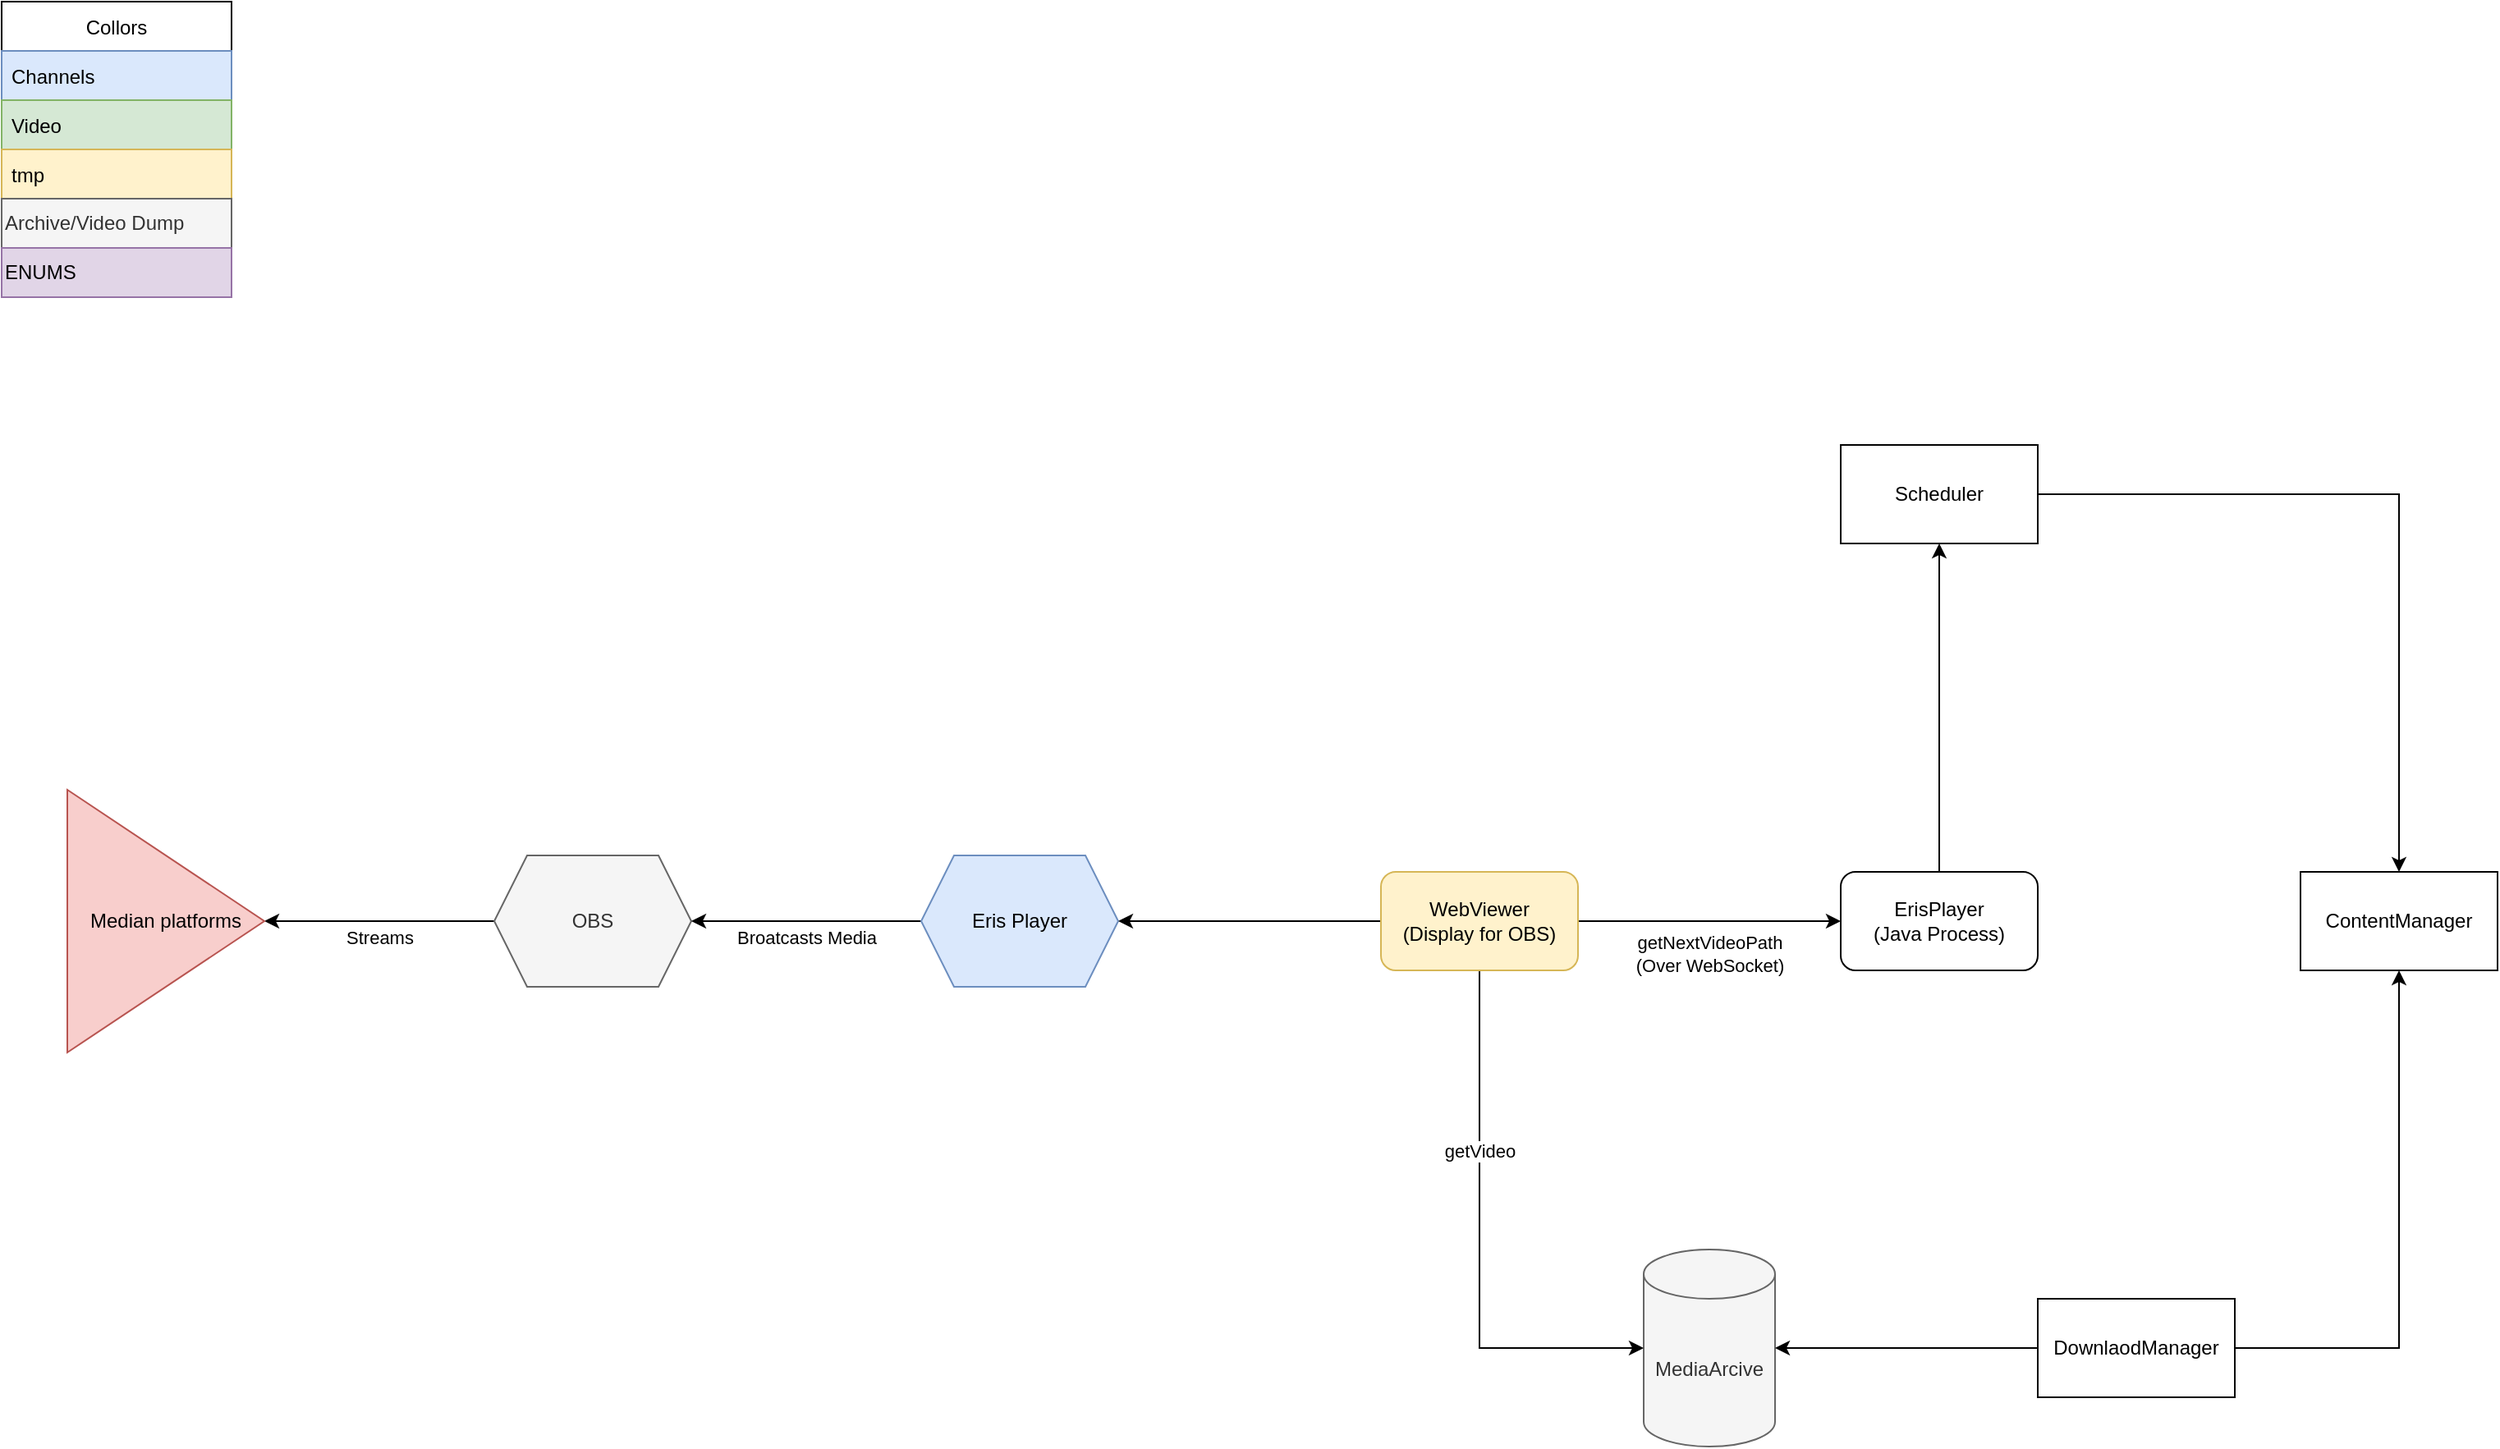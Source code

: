 <mxfile version="20.3.0" type="device" pages="4"><diagram id="L34mK2RONVM2VDiZSt5P" name="Overview"><mxGraphModel dx="891" dy="1021" grid="1" gridSize="10" guides="1" tooltips="1" connect="1" arrows="1" fold="1" page="1" pageScale="1" pageWidth="827" pageHeight="1169" math="0" shadow="0"><root><mxCell id="0"/><mxCell id="1" parent="0"/><mxCell id="_OEgGn-6Jv3ok36st7gN-50" value="Streams" style="edgeStyle=orthogonalEdgeStyle;rounded=0;orthogonalLoop=1;jettySize=auto;html=1;" parent="1" source="_OEgGn-6Jv3ok36st7gN-51" target="_OEgGn-6Jv3ok36st7gN-52" edge="1"><mxGeometry y="10" relative="1" as="geometry"><mxPoint as="offset"/></mxGeometry></mxCell><mxCell id="_OEgGn-6Jv3ok36st7gN-51" value="OBS" style="shape=hexagon;perimeter=hexagonPerimeter2;whiteSpace=wrap;html=1;fixedSize=1;fillColor=#f5f5f5;fontColor=#333333;strokeColor=#666666;" parent="1" vertex="1"><mxGeometry x="1180" y="560" width="120" height="80" as="geometry"/></mxCell><mxCell id="_OEgGn-6Jv3ok36st7gN-52" value="Median platforms" style="triangle;whiteSpace=wrap;html=1;fillColor=#f8cecc;strokeColor=#b85450;" parent="1" vertex="1"><mxGeometry x="920" y="520" width="120" height="160" as="geometry"/></mxCell><mxCell id="_OEgGn-6Jv3ok36st7gN-53" value="Broatcasts Media" style="edgeStyle=orthogonalEdgeStyle;rounded=0;orthogonalLoop=1;jettySize=auto;html=1;entryX=1;entryY=0.5;entryDx=0;entryDy=0;" parent="1" source="_OEgGn-6Jv3ok36st7gN-54" target="_OEgGn-6Jv3ok36st7gN-51" edge="1"><mxGeometry y="10" relative="1" as="geometry"><mxPoint as="offset"/></mxGeometry></mxCell><mxCell id="_OEgGn-6Jv3ok36st7gN-54" value="Eris Player" style="shape=hexagon;perimeter=hexagonPerimeter2;whiteSpace=wrap;html=1;fixedSize=1;fillColor=#dae8fc;strokeColor=#6c8ebf;" parent="1" vertex="1"><mxGeometry x="1440" y="560" width="120" height="80" as="geometry"/></mxCell><mxCell id="_OEgGn-6Jv3ok36st7gN-56" value="MediaArcive&lt;br&gt;" style="shape=cylinder3;whiteSpace=wrap;html=1;boundedLbl=1;backgroundOutline=1;size=15;fillColor=#f5f5f5;fontColor=#333333;strokeColor=#666666;" parent="1" vertex="1"><mxGeometry x="1880" y="800" width="80" height="120" as="geometry"/></mxCell><mxCell id="SpppoqJgb2ciMyXP4dwF-7" style="edgeStyle=orthogonalEdgeStyle;rounded=0;orthogonalLoop=1;jettySize=auto;html=1;entryX=1;entryY=0.5;entryDx=0;entryDy=0;entryPerimeter=0;" parent="1" source="_OEgGn-6Jv3ok36st7gN-63" target="_OEgGn-6Jv3ok36st7gN-56" edge="1"><mxGeometry relative="1" as="geometry"/></mxCell><mxCell id="SpppoqJgb2ciMyXP4dwF-14" style="edgeStyle=orthogonalEdgeStyle;rounded=0;orthogonalLoop=1;jettySize=auto;html=1;entryX=0.5;entryY=1;entryDx=0;entryDy=0;" parent="1" source="_OEgGn-6Jv3ok36st7gN-63" target="SpppoqJgb2ciMyXP4dwF-11" edge="1"><mxGeometry relative="1" as="geometry"/></mxCell><mxCell id="_OEgGn-6Jv3ok36st7gN-63" value="DownlaodManager" style="rounded=0;whiteSpace=wrap;html=1;" parent="1" vertex="1"><mxGeometry x="2120" y="830" width="120" height="60" as="geometry"/></mxCell><mxCell id="SpppoqJgb2ciMyXP4dwF-2" style="edgeStyle=orthogonalEdgeStyle;rounded=0;orthogonalLoop=1;jettySize=auto;html=1;entryX=1;entryY=0.5;entryDx=0;entryDy=0;" parent="1" source="SpppoqJgb2ciMyXP4dwF-1" target="_OEgGn-6Jv3ok36st7gN-54" edge="1"><mxGeometry relative="1" as="geometry"/></mxCell><mxCell id="SpppoqJgb2ciMyXP4dwF-5" value="getNextVideoPath&lt;br&gt;(Over WebSocket)" style="edgeStyle=orthogonalEdgeStyle;rounded=0;orthogonalLoop=1;jettySize=auto;html=1;entryX=0;entryY=0.5;entryDx=0;entryDy=0;" parent="1" source="SpppoqJgb2ciMyXP4dwF-1" target="SpppoqJgb2ciMyXP4dwF-4" edge="1"><mxGeometry y="-20" relative="1" as="geometry"><mxPoint as="offset"/></mxGeometry></mxCell><mxCell id="SpppoqJgb2ciMyXP4dwF-6" value="getVideo" style="edgeStyle=orthogonalEdgeStyle;rounded=0;orthogonalLoop=1;jettySize=auto;html=1;entryX=0;entryY=0.5;entryDx=0;entryDy=0;entryPerimeter=0;exitX=0.5;exitY=1;exitDx=0;exitDy=0;" parent="1" source="SpppoqJgb2ciMyXP4dwF-1" target="_OEgGn-6Jv3ok36st7gN-56" edge="1"><mxGeometry x="-0.333" relative="1" as="geometry"><mxPoint as="offset"/></mxGeometry></mxCell><mxCell id="SpppoqJgb2ciMyXP4dwF-1" value="WebViewer&lt;br&gt;(Display for OBS)" style="rounded=1;whiteSpace=wrap;html=1;fillColor=#fff2cc;strokeColor=#d6b656;" parent="1" vertex="1"><mxGeometry x="1720" y="570" width="120" height="60" as="geometry"/></mxCell><mxCell id="SpppoqJgb2ciMyXP4dwF-10" style="edgeStyle=orthogonalEdgeStyle;rounded=0;orthogonalLoop=1;jettySize=auto;html=1;entryX=0.5;entryY=1;entryDx=0;entryDy=0;" parent="1" source="SpppoqJgb2ciMyXP4dwF-4" target="SpppoqJgb2ciMyXP4dwF-8" edge="1"><mxGeometry relative="1" as="geometry"/></mxCell><mxCell id="SpppoqJgb2ciMyXP4dwF-4" value="ErisPlayer&lt;br&gt;(Java Process)" style="rounded=1;whiteSpace=wrap;html=1;" parent="1" vertex="1"><mxGeometry x="2000" y="570" width="120" height="60" as="geometry"/></mxCell><mxCell id="SpppoqJgb2ciMyXP4dwF-12" style="edgeStyle=orthogonalEdgeStyle;rounded=0;orthogonalLoop=1;jettySize=auto;html=1;entryX=0.5;entryY=0;entryDx=0;entryDy=0;" parent="1" source="SpppoqJgb2ciMyXP4dwF-8" target="SpppoqJgb2ciMyXP4dwF-11" edge="1"><mxGeometry relative="1" as="geometry"/></mxCell><mxCell id="SpppoqJgb2ciMyXP4dwF-8" value="Scheduler" style="rounded=0;whiteSpace=wrap;html=1;" parent="1" vertex="1"><mxGeometry x="2000" y="310" width="120" height="60" as="geometry"/></mxCell><mxCell id="SpppoqJgb2ciMyXP4dwF-11" value="ContentManager" style="rounded=0;whiteSpace=wrap;html=1;" parent="1" vertex="1"><mxGeometry x="2280" y="570" width="120" height="60" as="geometry"/></mxCell><mxCell id="B81mAE7S6tbrA--zM0tB-1" value="Collors" style="swimlane;fontStyle=0;childLayout=stackLayout;horizontal=1;startSize=30;horizontalStack=0;resizeParent=1;resizeParentMax=0;resizeLast=0;collapsible=1;marginBottom=0;" vertex="1" parent="1"><mxGeometry x="880" y="40" width="140" height="180" as="geometry"/></mxCell><mxCell id="B81mAE7S6tbrA--zM0tB-2" value="Channels" style="text;strokeColor=#6c8ebf;fillColor=#dae8fc;align=left;verticalAlign=middle;spacingLeft=4;spacingRight=4;overflow=hidden;points=[[0,0.5],[1,0.5]];portConstraint=eastwest;rotatable=0;" vertex="1" parent="B81mAE7S6tbrA--zM0tB-1"><mxGeometry y="30" width="140" height="30" as="geometry"/></mxCell><mxCell id="B81mAE7S6tbrA--zM0tB-3" value="Video" style="text;strokeColor=#82b366;fillColor=#d5e8d4;align=left;verticalAlign=middle;spacingLeft=4;spacingRight=4;overflow=hidden;points=[[0,0.5],[1,0.5]];portConstraint=eastwest;rotatable=0;" vertex="1" parent="B81mAE7S6tbrA--zM0tB-1"><mxGeometry y="60" width="140" height="30" as="geometry"/></mxCell><mxCell id="B81mAE7S6tbrA--zM0tB-4" value="tmp" style="text;strokeColor=#d6b656;fillColor=#fff2cc;align=left;verticalAlign=middle;spacingLeft=4;spacingRight=4;overflow=hidden;points=[[0,0.5],[1,0.5]];portConstraint=eastwest;rotatable=0;" vertex="1" parent="B81mAE7S6tbrA--zM0tB-1"><mxGeometry y="90" width="140" height="30" as="geometry"/></mxCell><mxCell id="B81mAE7S6tbrA--zM0tB-5" value="Archive/Video Dump" style="text;html=1;strokeColor=#666666;fillColor=#f5f5f5;align=left;verticalAlign=middle;whiteSpace=wrap;rounded=0;fontColor=#333333;" vertex="1" parent="B81mAE7S6tbrA--zM0tB-1"><mxGeometry y="120" width="140" height="30" as="geometry"/></mxCell><mxCell id="B81mAE7S6tbrA--zM0tB-6" value="ENUMS" style="text;html=1;strokeColor=#9673a6;fillColor=#e1d5e7;align=left;verticalAlign=middle;whiteSpace=wrap;rounded=0;" vertex="1" parent="B81mAE7S6tbrA--zM0tB-1"><mxGeometry y="150" width="140" height="30" as="geometry"/></mxCell></root></mxGraphModel></diagram><diagram id="unge8YBGprxxNXrkMIBS" name="Webpage"><mxGraphModel dx="2062" dy="1225" grid="1" gridSize="10" guides="1" tooltips="1" connect="1" arrows="1" fold="1" page="1" pageScale="1" pageWidth="827" pageHeight="1169" math="0" shadow="0"><root><mxCell id="0"/><mxCell id="1" parent="0"/><mxCell id="Py_FF3-HFaCNj6iU-FYN-7" style="edgeStyle=orthogonalEdgeStyle;rounded=0;orthogonalLoop=1;jettySize=auto;html=1;entryX=0.5;entryY=1;entryDx=0;entryDy=0;" parent="1" source="Py_FF3-HFaCNj6iU-FYN-1" target="Py_FF3-HFaCNj6iU-FYN-2" edge="1"><mxGeometry relative="1" as="geometry"/></mxCell><mxCell id="Py_FF3-HFaCNj6iU-FYN-1" value="HTML/VIEW" style="rounded=1;whiteSpace=wrap;html=1;" parent="1" vertex="1"><mxGeometry x="120" y="550" width="120" height="60" as="geometry"/></mxCell><mxCell id="Py_FF3-HFaCNj6iU-FYN-8" style="edgeStyle=orthogonalEdgeStyle;rounded=0;orthogonalLoop=1;jettySize=auto;html=1;" parent="1" source="Py_FF3-HFaCNj6iU-FYN-2" target="Py_FF3-HFaCNj6iU-FYN-4" edge="1"><mxGeometry relative="1" as="geometry"/></mxCell><mxCell id="Py_FF3-HFaCNj6iU-FYN-2" value="WebSocket" style="rounded=0;whiteSpace=wrap;html=1;" parent="1" vertex="1"><mxGeometry x="480" y="390" width="120" height="60" as="geometry"/></mxCell><mxCell id="Py_FF3-HFaCNj6iU-FYN-4" value="" style="ellipse;shape=cloud;whiteSpace=wrap;html=1;" parent="1" vertex="1"><mxGeometry x="480" y="240" width="120" height="80" as="geometry"/></mxCell><mxCell id="Py_FF3-HFaCNj6iU-FYN-6" value="LiveStream?" style="rounded=0;whiteSpace=wrap;html=1;" parent="1" vertex="1"><mxGeometry x="480" y="750" width="120" height="60" as="geometry"/></mxCell></root></mxGraphModel></diagram><diagram id="kPl13kCxxOpzF5y1mN5z" name="Java"><mxGraphModel dx="2062" dy="1225" grid="1" gridSize="10" guides="1" tooltips="1" connect="1" arrows="1" fold="1" page="1" pageScale="1" pageWidth="827" pageHeight="1169" math="0" shadow="0"><root><mxCell id="0"/><mxCell id="1" parent="0"/><mxCell id="AJwW076iSD0C_XbwkOTs-31" style="edgeStyle=orthogonalEdgeStyle;rounded=0;orthogonalLoop=1;jettySize=auto;html=1;" parent="1" source="AJwW076iSD0C_XbwkOTs-1" target="AJwW076iSD0C_XbwkOTs-2" edge="1"><mxGeometry relative="1" as="geometry"/></mxCell><mxCell id="AJwW076iSD0C_XbwkOTs-1" value="DownlaodManager" style="rounded=1;whiteSpace=wrap;html=1;" parent="1" vertex="1"><mxGeometry x="1460" y="470" width="120" height="60" as="geometry"/></mxCell><mxCell id="AJwW076iSD0C_XbwkOTs-35" style="edgeStyle=orthogonalEdgeStyle;rounded=0;orthogonalLoop=1;jettySize=auto;html=1;" parent="1" source="AJwW076iSD0C_XbwkOTs-2" target="AJwW076iSD0C_XbwkOTs-34" edge="1"><mxGeometry relative="1" as="geometry"/></mxCell><mxCell id="AJwW076iSD0C_XbwkOTs-2" value="&lt;br&gt;downLoadNewVideos&lt;br&gt;(Channel)" style="ellipse;whiteSpace=wrap;html=1;" parent="1" vertex="1"><mxGeometry x="1440" y="597" width="160" height="60" as="geometry"/></mxCell><mxCell id="AJwW076iSD0C_XbwkOTs-15" style="edgeStyle=orthogonalEdgeStyle;rounded=0;orthogonalLoop=1;jettySize=auto;html=1;entryX=0;entryY=0.5;entryDx=0;entryDy=0;" parent="1" source="AJwW076iSD0C_XbwkOTs-6" target="AJwW076iSD0C_XbwkOTs-12" edge="1"><mxGeometry relative="1" as="geometry"/></mxCell><mxCell id="AJwW076iSD0C_XbwkOTs-16" style="edgeStyle=orthogonalEdgeStyle;rounded=0;orthogonalLoop=1;jettySize=auto;html=1;entryX=0;entryY=0.5;entryDx=0;entryDy=0;" parent="1" source="AJwW076iSD0C_XbwkOTs-6" target="AJwW076iSD0C_XbwkOTs-13" edge="1"><mxGeometry relative="1" as="geometry"/></mxCell><mxCell id="AJwW076iSD0C_XbwkOTs-17" style="edgeStyle=orthogonalEdgeStyle;rounded=0;orthogonalLoop=1;jettySize=auto;html=1;entryX=0;entryY=0.5;entryDx=0;entryDy=0;" parent="1" source="AJwW076iSD0C_XbwkOTs-6" target="AJwW076iSD0C_XbwkOTs-14" edge="1"><mxGeometry relative="1" as="geometry"/></mxCell><mxCell id="AJwW076iSD0C_XbwkOTs-19" style="edgeStyle=orthogonalEdgeStyle;rounded=0;orthogonalLoop=1;jettySize=auto;html=1;entryX=0;entryY=0.5;entryDx=0;entryDy=0;" parent="1" source="AJwW076iSD0C_XbwkOTs-6" target="AJwW076iSD0C_XbwkOTs-18" edge="1"><mxGeometry relative="1" as="geometry"/></mxCell><mxCell id="AJwW076iSD0C_XbwkOTs-23" style="edgeStyle=orthogonalEdgeStyle;rounded=0;orthogonalLoop=1;jettySize=auto;html=1;startArrow=none;" parent="1" source="AJwW076iSD0C_XbwkOTs-18" target="AJwW076iSD0C_XbwkOTs-20" edge="1"><mxGeometry relative="1" as="geometry"/></mxCell><mxCell id="AJwW076iSD0C_XbwkOTs-25" style="edgeStyle=orthogonalEdgeStyle;rounded=0;orthogonalLoop=1;jettySize=auto;html=1;entryX=0;entryY=0.5;entryDx=0;entryDy=0;" parent="1" source="AJwW076iSD0C_XbwkOTs-6" target="AJwW076iSD0C_XbwkOTs-24" edge="1"><mxGeometry relative="1" as="geometry"/></mxCell><mxCell id="AJwW076iSD0C_XbwkOTs-27" style="edgeStyle=orthogonalEdgeStyle;rounded=0;orthogonalLoop=1;jettySize=auto;html=1;entryX=0;entryY=0.5;entryDx=0;entryDy=0;" parent="1" source="AJwW076iSD0C_XbwkOTs-6" target="AJwW076iSD0C_XbwkOTs-26" edge="1"><mxGeometry relative="1" as="geometry"/></mxCell><mxCell id="AJwW076iSD0C_XbwkOTs-28" style="edgeStyle=orthogonalEdgeStyle;rounded=0;orthogonalLoop=1;jettySize=auto;html=1;entryX=1;entryY=0.5;entryDx=0;entryDy=0;exitX=1;exitY=0.5;exitDx=0;exitDy=0;" parent="1" source="AJwW076iSD0C_XbwkOTs-6" target="AJwW076iSD0C_XbwkOTs-7" edge="1"><mxGeometry relative="1" as="geometry"/></mxCell><mxCell id="AJwW076iSD0C_XbwkOTs-29" style="edgeStyle=orthogonalEdgeStyle;rounded=0;orthogonalLoop=1;jettySize=auto;html=1;entryX=1;entryY=0.5;entryDx=0;entryDy=0;exitX=1;exitY=0.5;exitDx=0;exitDy=0;" parent="1" source="AJwW076iSD0C_XbwkOTs-6" target="AJwW076iSD0C_XbwkOTs-9" edge="1"><mxGeometry relative="1" as="geometry"/></mxCell><mxCell id="AJwW076iSD0C_XbwkOTs-6" value="ContentManager" style="rounded=1;whiteSpace=wrap;html=1;" parent="1" vertex="1"><mxGeometry x="920" y="555" width="120" height="60" as="geometry"/></mxCell><mxCell id="AJwW076iSD0C_XbwkOTs-7" value="loadContent" style="ellipse;whiteSpace=wrap;html=1;" parent="1" vertex="1"><mxGeometry x="900" y="670" width="160" height="60" as="geometry"/></mxCell><mxCell id="AJwW076iSD0C_XbwkOTs-9" value="SaveContent" style="ellipse;whiteSpace=wrap;html=1;" parent="1" vertex="1"><mxGeometry x="900" y="750" width="160" height="60" as="geometry"/></mxCell><mxCell id="AJwW076iSD0C_XbwkOTs-12" value="add/edit/remove&lt;br&gt;Channel" style="ellipse;whiteSpace=wrap;html=1;" parent="1" vertex="1"><mxGeometry x="1200" y="310" width="160" height="60" as="geometry"/></mxCell><mxCell id="AJwW076iSD0C_XbwkOTs-13" value="add/edit/remove&lt;br&gt;Video" style="ellipse;whiteSpace=wrap;html=1;fillColor=#d5e8d4;strokeColor=#82b366;" parent="1" vertex="1"><mxGeometry x="1200" y="397" width="160" height="60" as="geometry"/></mxCell><mxCell id="AJwW076iSD0C_XbwkOTs-14" value="getLastUnpublishedVideo" style="ellipse;whiteSpace=wrap;html=1;fillColor=#d5e8d4;strokeColor=#82b366;" parent="1" vertex="1"><mxGeometry x="1200" y="477" width="160" height="60" as="geometry"/></mxCell><mxCell id="AJwW076iSD0C_XbwkOTs-21" style="edgeStyle=orthogonalEdgeStyle;rounded=0;orthogonalLoop=1;jettySize=auto;html=1;" parent="1" source="AJwW076iSD0C_XbwkOTs-18" target="AJwW076iSD0C_XbwkOTs-20" edge="1"><mxGeometry relative="1" as="geometry"/></mxCell><mxCell id="AJwW076iSD0C_XbwkOTs-22" style="edgeStyle=orthogonalEdgeStyle;rounded=0;orthogonalLoop=1;jettySize=auto;html=1;entryX=0;entryY=0.5;entryDx=0;entryDy=0;" parent="1" source="AJwW076iSD0C_XbwkOTs-20" target="AJwW076iSD0C_XbwkOTs-2" edge="1"><mxGeometry relative="1" as="geometry"/></mxCell><mxCell id="AJwW076iSD0C_XbwkOTs-20" value="updateChannel" style="ellipse;whiteSpace=wrap;html=1;fillColor=#dae8fc;strokeColor=#6c8ebf;" parent="1" vertex="1"><mxGeometry x="1200" y="637" width="160" height="60" as="geometry"/></mxCell><mxCell id="AJwW076iSD0C_XbwkOTs-36" style="edgeStyle=orthogonalEdgeStyle;rounded=0;orthogonalLoop=1;jettySize=auto;html=1;" parent="1" source="AJwW076iSD0C_XbwkOTs-24" target="AJwW076iSD0C_XbwkOTs-34" edge="1"><mxGeometry relative="1" as="geometry"/></mxCell><mxCell id="AJwW076iSD0C_XbwkOTs-38" style="edgeStyle=orthogonalEdgeStyle;rounded=0;orthogonalLoop=1;jettySize=auto;html=1;entryX=0.5;entryY=0;entryDx=0;entryDy=0;entryPerimeter=0;" parent="1" source="AJwW076iSD0C_XbwkOTs-24" target="AJwW076iSD0C_XbwkOTs-37" edge="1"><mxGeometry relative="1" as="geometry"/></mxCell><mxCell id="AJwW076iSD0C_XbwkOTs-24" value="processVideos" style="ellipse;whiteSpace=wrap;html=1;fillColor=#d5e8d4;strokeColor=#82b366;" parent="1" vertex="1"><mxGeometry x="1200" y="717" width="160" height="60" as="geometry"/></mxCell><mxCell id="AJwW076iSD0C_XbwkOTs-26" value="list&lt;br&gt;Channels/Videos/Content" style="ellipse;whiteSpace=wrap;html=1;" parent="1" vertex="1"><mxGeometry x="1200" y="792" width="160" height="60" as="geometry"/></mxCell><mxCell id="AJwW076iSD0C_XbwkOTs-41" style="edgeStyle=orthogonalEdgeStyle;rounded=0;orthogonalLoop=1;jettySize=auto;html=1;entryX=0.5;entryY=0;entryDx=0;entryDy=0;" parent="1" source="AJwW076iSD0C_XbwkOTs-32" target="AJwW076iSD0C_XbwkOTs-6" edge="1"><mxGeometry relative="1" as="geometry"/></mxCell><mxCell id="AJwW076iSD0C_XbwkOTs-32" value="Scheduler" style="rounded=1;whiteSpace=wrap;html=1;" parent="1" vertex="1"><mxGeometry x="600" y="270" width="120" height="60" as="geometry"/></mxCell><mxCell id="AJwW076iSD0C_XbwkOTs-18" value="updateChannels" style="ellipse;whiteSpace=wrap;html=1;fillColor=#dae8fc;strokeColor=#6c8ebf;" parent="1" vertex="1"><mxGeometry x="1200" y="555" width="160" height="60" as="geometry"/></mxCell><mxCell id="AJwW076iSD0C_XbwkOTs-33" value="" style="edgeStyle=orthogonalEdgeStyle;rounded=0;orthogonalLoop=1;jettySize=auto;html=1;endArrow=none;" parent="1" source="AJwW076iSD0C_XbwkOTs-6" target="AJwW076iSD0C_XbwkOTs-18" edge="1"><mxGeometry relative="1" as="geometry"><mxPoint x="1040" y="585.0" as="sourcePoint"/><mxPoint x="1290.0" y="637" as="targetPoint"/></mxGeometry></mxCell><mxCell id="AJwW076iSD0C_XbwkOTs-34" value="tmp" style="shape=cylinder3;whiteSpace=wrap;html=1;boundedLbl=1;backgroundOutline=1;size=15;fillColor=#fff2cc;strokeColor=#d6b656;" parent="1" vertex="1"><mxGeometry x="1490" y="707" width="60" height="80" as="geometry"/></mxCell><mxCell id="AJwW076iSD0C_XbwkOTs-37" value="Archive" style="shape=cylinder3;whiteSpace=wrap;html=1;boundedLbl=1;backgroundOutline=1;size=15;fillColor=#f5f5f5;fontColor=#333333;strokeColor=#666666;" parent="1" vertex="1"><mxGeometry x="1400" y="870" width="80" height="100" as="geometry"/></mxCell><mxCell id="AJwW076iSD0C_XbwkOTs-43" value="updateContent()" style="edgeStyle=orthogonalEdgeStyle;rounded=0;orthogonalLoop=1;jettySize=auto;html=1;entryX=0;entryY=0.5;entryDx=0;entryDy=0;" parent="1" source="AJwW076iSD0C_XbwkOTs-39" target="AJwW076iSD0C_XbwkOTs-6" edge="1"><mxGeometry relative="1" as="geometry"/></mxCell><mxCell id="AJwW076iSD0C_XbwkOTs-45" value="start()" style="edgeStyle=orthogonalEdgeStyle;rounded=0;orthogonalLoop=1;jettySize=auto;html=1;" parent="1" source="AJwW076iSD0C_XbwkOTs-39" target="AJwW076iSD0C_XbwkOTs-40" edge="1"><mxGeometry relative="1" as="geometry"/></mxCell><mxCell id="AJwW076iSD0C_XbwkOTs-39" value="ErisPlayer" style="rounded=1;whiteSpace=wrap;html=1;" parent="1" vertex="1"><mxGeometry x="380" y="555" width="120" height="60" as="geometry"/></mxCell><mxCell id="AJwW076iSD0C_XbwkOTs-44" value="getContent()" style="edgeStyle=orthogonalEdgeStyle;rounded=0;orthogonalLoop=1;jettySize=auto;html=1;entryX=0;entryY=0.5;entryDx=0;entryDy=0;" parent="1" source="AJwW076iSD0C_XbwkOTs-40" target="AJwW076iSD0C_XbwkOTs-32" edge="1"><mxGeometry relative="1" as="geometry"/></mxCell><mxCell id="7j50DDU_qpYhxuRcdnI2-2" style="edgeStyle=orthogonalEdgeStyle;rounded=0;orthogonalLoop=1;jettySize=auto;html=1;" parent="1" source="AJwW076iSD0C_XbwkOTs-40" target="7j50DDU_qpYhxuRcdnI2-1" edge="1"><mxGeometry relative="1" as="geometry"/></mxCell><mxCell id="AJwW076iSD0C_XbwkOTs-40" value="SocketServer" style="rounded=1;whiteSpace=wrap;html=1;" parent="1" vertex="1"><mxGeometry x="120" y="270" width="120" height="60" as="geometry"/></mxCell><mxCell id="AJwW076iSD0C_XbwkOTs-47" style="edgeStyle=orthogonalEdgeStyle;rounded=0;orthogonalLoop=1;jettySize=auto;html=1;entryX=0.5;entryY=1;entryDx=0;entryDy=0;" parent="1" source="AJwW076iSD0C_XbwkOTs-46" target="AJwW076iSD0C_XbwkOTs-6" edge="1"><mxGeometry relative="1" as="geometry"><Array as="points"><mxPoint x="700" y="822"/><mxPoint x="700" y="640"/><mxPoint x="980" y="640"/></Array></mxGeometry></mxCell><mxCell id="AJwW076iSD0C_XbwkOTs-46" value="ErisDataEditor" style="rounded=1;whiteSpace=wrap;html=1;" parent="1" vertex="1"><mxGeometry x="380" y="792" width="120" height="60" as="geometry"/></mxCell><mxCell id="7j50DDU_qpYhxuRcdnI2-1" value="" style="ellipse;shape=cloud;whiteSpace=wrap;html=1;" parent="1" vertex="1"><mxGeometry x="120" y="80" width="120" height="80" as="geometry"/></mxCell></root></mxGraphModel></diagram><diagram id="a1-L1AXEZH_Xbkikp7Pc" name="Data"><mxGraphModel dx="1718" dy="1021" grid="1" gridSize="10" guides="1" tooltips="1" connect="1" arrows="1" fold="1" page="1" pageScale="1" pageWidth="827" pageHeight="1169" math="0" shadow="0"><root><mxCell id="0"/><mxCell id="1" parent="0"/><mxCell id="Id-9RZnKBHjdzUYNHHSe-33" value="&lt;div style=&quot;&quot;&gt;&lt;span style=&quot;background-color: initial;&quot;&gt;Java-Data&lt;/span&gt;&lt;/div&gt;" style="rounded=0;whiteSpace=wrap;html=1;align=left;verticalAlign=top;fillColor=none;" vertex="1" parent="1"><mxGeometry x="40" y="40" width="760" height="720" as="geometry"/></mxCell><mxCell id="Id-9RZnKBHjdzUYNHHSe-4" style="edgeStyle=orthogonalEdgeStyle;rounded=0;orthogonalLoop=1;jettySize=auto;html=1;entryX=0;entryY=0.5;entryDx=0;entryDy=0;endArrow=none;endFill=0;" edge="1" parent="1" source="Id-9RZnKBHjdzUYNHHSe-1" target="Id-9RZnKBHjdzUYNHHSe-2"><mxGeometry relative="1" as="geometry"/></mxCell><mxCell id="Id-9RZnKBHjdzUYNHHSe-5" style="edgeStyle=orthogonalEdgeStyle;rounded=0;orthogonalLoop=1;jettySize=auto;html=1;entryX=0;entryY=0.5;entryDx=0;entryDy=0;endArrow=none;endFill=0;" edge="1" parent="1" source="Id-9RZnKBHjdzUYNHHSe-1" target="Id-9RZnKBHjdzUYNHHSe-3"><mxGeometry relative="1" as="geometry"/></mxCell><mxCell id="Id-9RZnKBHjdzUYNHHSe-6" style="edgeStyle=orthogonalEdgeStyle;rounded=0;orthogonalLoop=1;jettySize=auto;html=1;endArrow=none;endFill=0;entryX=0;entryY=0.5;entryDx=0;entryDy=0;" edge="1" parent="1" source="Id-9RZnKBHjdzUYNHHSe-1" target="Id-9RZnKBHjdzUYNHHSe-7"><mxGeometry relative="1" as="geometry"><mxPoint x="120" y="380" as="targetPoint"/></mxGeometry></mxCell><mxCell id="Id-9RZnKBHjdzUYNHHSe-10" style="edgeStyle=orthogonalEdgeStyle;rounded=0;orthogonalLoop=1;jettySize=auto;html=1;entryX=0;entryY=0.5;entryDx=0;entryDy=0;endArrow=none;endFill=0;" edge="1" parent="1" source="Id-9RZnKBHjdzUYNHHSe-1" target="Id-9RZnKBHjdzUYNHHSe-8"><mxGeometry relative="1" as="geometry"/></mxCell><mxCell id="Id-9RZnKBHjdzUYNHHSe-11" style="edgeStyle=orthogonalEdgeStyle;rounded=0;orthogonalLoop=1;jettySize=auto;html=1;entryX=0;entryY=0.5;entryDx=0;entryDy=0;endArrow=none;endFill=0;" edge="1" parent="1" source="Id-9RZnKBHjdzUYNHHSe-1" target="Id-9RZnKBHjdzUYNHHSe-9"><mxGeometry relative="1" as="geometry"/></mxCell><mxCell id="Id-9RZnKBHjdzUYNHHSe-1" value="Channel" style="rounded=0;whiteSpace=wrap;html=1;fillColor=#dae8fc;strokeColor=#6c8ebf;" vertex="1" parent="1"><mxGeometry x="60" y="110" width="120" height="60" as="geometry"/></mxCell><mxCell id="Id-9RZnKBHjdzUYNHHSe-2" value="Name" style="rounded=1;whiteSpace=wrap;html=1;fillColor=#dae8fc;strokeColor=#6c8ebf;" vertex="1" parent="1"><mxGeometry x="170" y="200" width="100" height="40" as="geometry"/></mxCell><mxCell id="Id-9RZnKBHjdzUYNHHSe-3" value="channelID" style="rounded=1;whiteSpace=wrap;html=1;fillColor=#dae8fc;strokeColor=#6c8ebf;" vertex="1" parent="1"><mxGeometry x="170" y="280" width="100" height="40" as="geometry"/></mxCell><mxCell id="Id-9RZnKBHjdzUYNHHSe-7" value="tag" style="rounded=1;whiteSpace=wrap;html=1;fillColor=#dae8fc;strokeColor=#6c8ebf;" vertex="1" parent="1"><mxGeometry x="170" y="360" width="100" height="40" as="geometry"/></mxCell><mxCell id="Id-9RZnKBHjdzUYNHHSe-8" value="videoList[]" style="rounded=1;whiteSpace=wrap;html=1;fillColor=#d5e8d4;strokeColor=#82b366;" vertex="1" parent="1"><mxGeometry x="170" y="440" width="100" height="40" as="geometry"/></mxCell><mxCell id="Id-9RZnKBHjdzUYNHHSe-9" value="unpublished-VideoList[]" style="rounded=1;whiteSpace=wrap;html=1;fillColor=#d5e8d4;strokeColor=#82b366;" vertex="1" parent="1"><mxGeometry x="170" y="520" width="100" height="40" as="geometry"/></mxCell><mxCell id="Id-9RZnKBHjdzUYNHHSe-13" style="edgeStyle=orthogonalEdgeStyle;rounded=0;orthogonalLoop=1;jettySize=auto;html=1;entryX=1;entryY=0.5;entryDx=0;entryDy=0;endArrow=classic;endFill=1;" edge="1" parent="1" source="Id-9RZnKBHjdzUYNHHSe-12" target="Id-9RZnKBHjdzUYNHHSe-8"><mxGeometry relative="1" as="geometry"/></mxCell><mxCell id="Id-9RZnKBHjdzUYNHHSe-14" style="edgeStyle=orthogonalEdgeStyle;rounded=0;orthogonalLoop=1;jettySize=auto;html=1;entryX=1;entryY=0.5;entryDx=0;entryDy=0;endArrow=classic;endFill=1;" edge="1" parent="1" source="Id-9RZnKBHjdzUYNHHSe-12" target="Id-9RZnKBHjdzUYNHHSe-9"><mxGeometry relative="1" as="geometry"/></mxCell><mxCell id="Id-9RZnKBHjdzUYNHHSe-19" style="edgeStyle=orthogonalEdgeStyle;rounded=0;orthogonalLoop=1;jettySize=auto;html=1;entryX=0;entryY=0.5;entryDx=0;entryDy=0;endArrow=none;endFill=0;" edge="1" parent="1" source="Id-9RZnKBHjdzUYNHHSe-12" target="Id-9RZnKBHjdzUYNHHSe-15"><mxGeometry relative="1" as="geometry"/></mxCell><mxCell id="Id-9RZnKBHjdzUYNHHSe-20" style="edgeStyle=orthogonalEdgeStyle;rounded=0;orthogonalLoop=1;jettySize=auto;html=1;entryX=0;entryY=0.5;entryDx=0;entryDy=0;endArrow=none;endFill=0;" edge="1" parent="1" source="Id-9RZnKBHjdzUYNHHSe-12" target="Id-9RZnKBHjdzUYNHHSe-16"><mxGeometry relative="1" as="geometry"/></mxCell><mxCell id="Id-9RZnKBHjdzUYNHHSe-21" style="edgeStyle=orthogonalEdgeStyle;rounded=0;orthogonalLoop=1;jettySize=auto;html=1;entryX=0;entryY=0.5;entryDx=0;entryDy=0;endArrow=none;endFill=0;" edge="1" parent="1" source="Id-9RZnKBHjdzUYNHHSe-12" target="Id-9RZnKBHjdzUYNHHSe-17"><mxGeometry relative="1" as="geometry"/></mxCell><mxCell id="Id-9RZnKBHjdzUYNHHSe-22" style="edgeStyle=orthogonalEdgeStyle;rounded=0;orthogonalLoop=1;jettySize=auto;html=1;entryX=0;entryY=0.5;entryDx=0;entryDy=0;endArrow=none;endFill=0;" edge="1" parent="1" source="Id-9RZnKBHjdzUYNHHSe-12" target="Id-9RZnKBHjdzUYNHHSe-18"><mxGeometry relative="1" as="geometry"/></mxCell><mxCell id="Id-9RZnKBHjdzUYNHHSe-12" value="Video" style="rounded=0;whiteSpace=wrap;html=1;fillColor=#d5e8d4;strokeColor=#82b366;" vertex="1" parent="1"><mxGeometry x="420" y="110" width="120" height="60" as="geometry"/></mxCell><mxCell id="Id-9RZnKBHjdzUYNHHSe-15" value="name" style="rounded=1;whiteSpace=wrap;html=1;fillColor=#d5e8d4;strokeColor=#82b366;" vertex="1" parent="1"><mxGeometry x="530" y="200" width="100" height="40" as="geometry"/></mxCell><mxCell id="Id-9RZnKBHjdzUYNHHSe-16" value="uploadDate" style="rounded=1;whiteSpace=wrap;html=1;fillColor=#d5e8d4;strokeColor=#82b366;" vertex="1" parent="1"><mxGeometry x="530" y="280" width="100" height="40" as="geometry"/></mxCell><mxCell id="Id-9RZnKBHjdzUYNHHSe-17" value="format" style="rounded=1;whiteSpace=wrap;html=1;fillColor=#d5e8d4;strokeColor=#82b366;" vertex="1" parent="1"><mxGeometry x="530" y="360" width="100" height="40" as="geometry"/></mxCell><mxCell id="Id-9RZnKBHjdzUYNHHSe-18" value="timeCategory" style="rounded=1;whiteSpace=wrap;html=1;fillColor=#e1d5e7;strokeColor=#9673a6;" vertex="1" parent="1"><mxGeometry x="530" y="440" width="100" height="40" as="geometry"/></mxCell><mxCell id="Id-9RZnKBHjdzUYNHHSe-30" style="edgeStyle=orthogonalEdgeStyle;rounded=0;orthogonalLoop=1;jettySize=auto;html=1;entryX=0.5;entryY=1;entryDx=0;entryDy=0;endArrow=none;endFill=0;" edge="1" parent="1" source="Id-9RZnKBHjdzUYNHHSe-23" target="Id-9RZnKBHjdzUYNHHSe-18"><mxGeometry relative="1" as="geometry"/></mxCell><mxCell id="Id-9RZnKBHjdzUYNHHSe-23" value="TimeCategory" style="swimlane;fontStyle=0;childLayout=stackLayout;horizontal=1;startSize=30;horizontalStack=0;resizeParent=1;resizeParentMax=0;resizeLast=0;collapsible=1;marginBottom=0;fillColor=#e1d5e7;strokeColor=#9673a6;" vertex="1" parent="1"><mxGeometry x="600" y="560" width="140" height="180" as="geometry"/></mxCell><mxCell id="Id-9RZnKBHjdzUYNHHSe-24" value="SHORT" style="text;strokeColor=#9673a6;fillColor=#e1d5e7;align=left;verticalAlign=middle;spacingLeft=4;spacingRight=4;overflow=hidden;points=[[0,0.5],[1,0.5]];portConstraint=eastwest;rotatable=0;" vertex="1" parent="Id-9RZnKBHjdzUYNHHSe-23"><mxGeometry y="30" width="140" height="30" as="geometry"/></mxCell><mxCell id="Id-9RZnKBHjdzUYNHHSe-25" value="SMALL" style="text;strokeColor=#9673a6;fillColor=#e1d5e7;align=left;verticalAlign=middle;spacingLeft=4;spacingRight=4;overflow=hidden;points=[[0,0.5],[1,0.5]];portConstraint=eastwest;rotatable=0;" vertex="1" parent="Id-9RZnKBHjdzUYNHHSe-23"><mxGeometry y="60" width="140" height="30" as="geometry"/></mxCell><mxCell id="Id-9RZnKBHjdzUYNHHSe-26" value="MEDIUM" style="text;strokeColor=#9673a6;fillColor=#e1d5e7;align=left;verticalAlign=middle;spacingLeft=4;spacingRight=4;overflow=hidden;points=[[0,0.5],[1,0.5]];portConstraint=eastwest;rotatable=0;" vertex="1" parent="Id-9RZnKBHjdzUYNHHSe-23"><mxGeometry y="90" width="140" height="30" as="geometry"/></mxCell><mxCell id="Id-9RZnKBHjdzUYNHHSe-29" value="HIGH" style="text;html=1;strokeColor=#9673a6;fillColor=#e1d5e7;align=left;verticalAlign=middle;whiteSpace=wrap;rounded=0;" vertex="1" parent="Id-9RZnKBHjdzUYNHHSe-23"><mxGeometry y="120" width="140" height="30" as="geometry"/></mxCell><mxCell id="Id-9RZnKBHjdzUYNHHSe-27" value="GIANT" style="text;html=1;strokeColor=#9673a6;fillColor=#e1d5e7;align=left;verticalAlign=middle;whiteSpace=wrap;rounded=0;" vertex="1" parent="Id-9RZnKBHjdzUYNHHSe-23"><mxGeometry y="150" width="140" height="30" as="geometry"/></mxCell><mxCell id="R22tRRBvO_JcwyM8EuuH-1" value="Archive/PC-Side" style="rounded=0;whiteSpace=wrap;html=1;fillColor=none;align=left;verticalAlign=top;" vertex="1" parent="1"><mxGeometry x="40" y="800" width="760" height="360" as="geometry"/></mxCell><mxCell id="R22tRRBvO_JcwyM8EuuH-5" style="edgeStyle=orthogonalEdgeStyle;rounded=0;orthogonalLoop=1;jettySize=auto;html=1;entryX=0.5;entryY=0;entryDx=0;entryDy=0;endArrow=classic;endFill=1;exitX=1;exitY=0.5;exitDx=0;exitDy=0;" edge="1" parent="1" source="R22tRRBvO_JcwyM8EuuH-2" target="R22tRRBvO_JcwyM8EuuH-3"><mxGeometry relative="1" as="geometry"/></mxCell><mxCell id="R22tRRBvO_JcwyM8EuuH-6" style="edgeStyle=orthogonalEdgeStyle;rounded=0;orthogonalLoop=1;jettySize=auto;html=1;entryX=0.5;entryY=0;entryDx=0;entryDy=0;endArrow=classic;endFill=1;" edge="1" parent="1" source="R22tRRBvO_JcwyM8EuuH-2" target="R22tRRBvO_JcwyM8EuuH-4"><mxGeometry relative="1" as="geometry"/></mxCell><mxCell id="R22tRRBvO_JcwyM8EuuH-8" style="edgeStyle=orthogonalEdgeStyle;rounded=0;orthogonalLoop=1;jettySize=auto;html=1;entryX=0;entryY=0.5;entryDx=0;entryDy=0;endArrow=none;endFill=0;" edge="1" parent="1" source="R22tRRBvO_JcwyM8EuuH-2" target="R22tRRBvO_JcwyM8EuuH-7"><mxGeometry relative="1" as="geometry"/></mxCell><mxCell id="R22tRRBvO_JcwyM8EuuH-10" style="edgeStyle=orthogonalEdgeStyle;rounded=0;orthogonalLoop=1;jettySize=auto;html=1;entryX=0;entryY=0.5;entryDx=0;entryDy=0;endArrow=none;endFill=0;" edge="1" parent="1" source="R22tRRBvO_JcwyM8EuuH-2" target="R22tRRBvO_JcwyM8EuuH-9"><mxGeometry relative="1" as="geometry"/></mxCell><mxCell id="R22tRRBvO_JcwyM8EuuH-2" value="$RESOURCE_DIR" style="rounded=1;whiteSpace=wrap;html=1;fillColor=#f8cecc;strokeColor=#b85450;" vertex="1" parent="1"><mxGeometry x="60" y="830" width="120" height="60" as="geometry"/></mxCell><mxCell id="R22tRRBvO_JcwyM8EuuH-3" value="Downloads" style="rounded=1;whiteSpace=wrap;html=1;fillColor=#fff2cc;strokeColor=#d6b656;" vertex="1" parent="1"><mxGeometry x="200" y="910" width="120" height="60" as="geometry"/></mxCell><mxCell id="R22tRRBvO_JcwyM8EuuH-12" style="edgeStyle=orthogonalEdgeStyle;rounded=0;orthogonalLoop=1;jettySize=auto;html=1;entryX=0;entryY=0.5;entryDx=0;entryDy=0;endArrow=classic;endFill=1;" edge="1" parent="1" source="R22tRRBvO_JcwyM8EuuH-4" target="R22tRRBvO_JcwyM8EuuH-11"><mxGeometry relative="1" as="geometry"/></mxCell><mxCell id="R22tRRBvO_JcwyM8EuuH-4" value="Archive" style="rounded=1;whiteSpace=wrap;html=1;fillColor=#f5f5f5;strokeColor=#666666;fontColor=#333333;" vertex="1" parent="1"><mxGeometry x="360" y="910" width="120" height="60" as="geometry"/></mxCell><mxCell id="R22tRRBvO_JcwyM8EuuH-7" value="channels.eris" style="ellipse;whiteSpace=wrap;html=1;fillColor=default;" vertex="1" parent="1"><mxGeometry x="160" y="1020" width="120" height="40" as="geometry"/></mxCell><mxCell id="R22tRRBvO_JcwyM8EuuH-9" value="schedule.csv" style="ellipse;whiteSpace=wrap;html=1;fillColor=default;" vertex="1" parent="1"><mxGeometry x="160" y="1080" width="120" height="40" as="geometry"/></mxCell><mxCell id="qs9fZNuoQ2kQsF4zKC2r-1" style="edgeStyle=orthogonalEdgeStyle;rounded=0;orthogonalLoop=1;jettySize=auto;html=1;entryX=0;entryY=0.5;entryDx=0;entryDy=0;endArrow=classic;endFill=1;" edge="1" parent="1" source="R22tRRBvO_JcwyM8EuuH-11" target="R22tRRBvO_JcwyM8EuuH-13"><mxGeometry relative="1" as="geometry"/></mxCell><mxCell id="R22tRRBvO_JcwyM8EuuH-11" value="$Channel-TAG" style="rounded=1;whiteSpace=wrap;html=1;fillColor=#dae8fc;strokeColor=#6c8ebf;" vertex="1" parent="1"><mxGeometry x="480" y="990" width="120" height="60" as="geometry"/></mxCell><mxCell id="R22tRRBvO_JcwyM8EuuH-13" value="Videos" style="ellipse;whiteSpace=wrap;html=1;fillColor=#d5e8d4;strokeColor=#82b366;" vertex="1" parent="1"><mxGeometry x="560" y="1080" width="120" height="40" as="geometry"/></mxCell></root></mxGraphModel></diagram></mxfile>